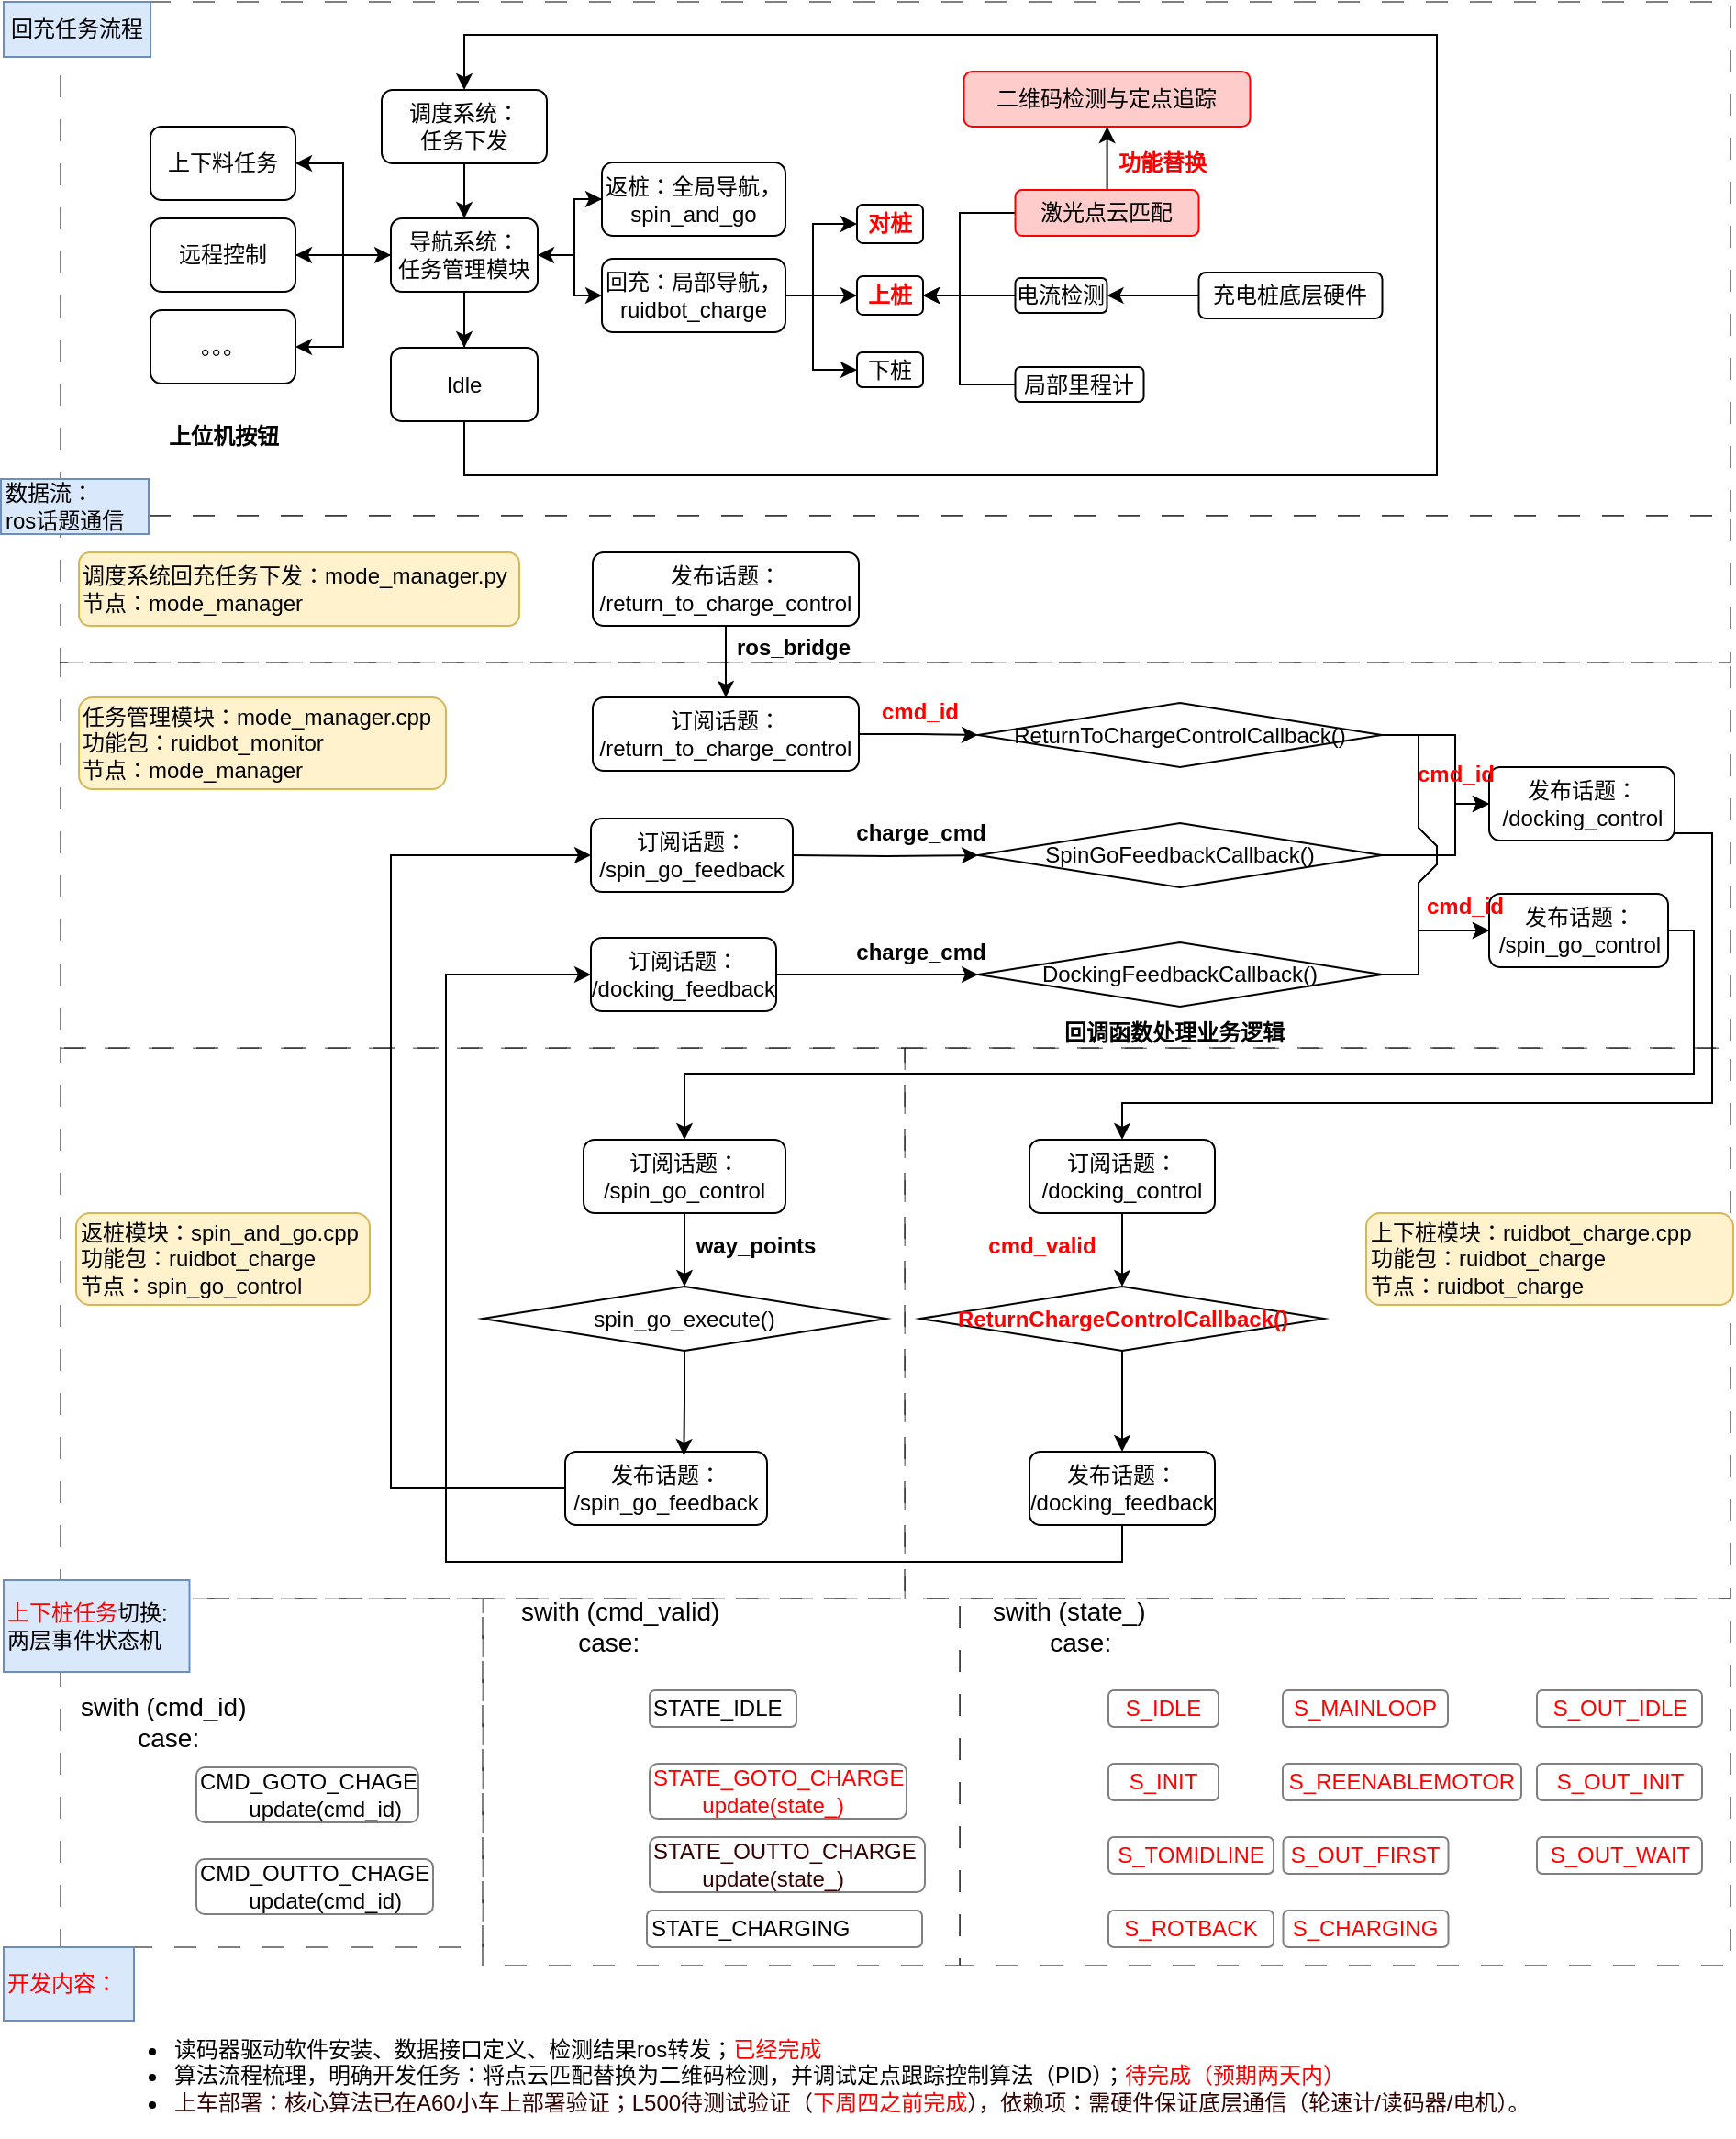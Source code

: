 <mxfile version="24.7.8">
  <diagram id="C5RBs43oDa-KdzZeNtuy" name="Page-1">
    <mxGraphModel dx="1006" dy="464" grid="1" gridSize="10" guides="1" tooltips="1" connect="1" arrows="1" fold="1" page="1" pageScale="1" pageWidth="827" pageHeight="1169" math="0" shadow="0">
      <root>
        <mxCell id="WIyWlLk6GJQsqaUBKTNV-0" />
        <mxCell id="WIyWlLk6GJQsqaUBKTNV-1" parent="WIyWlLk6GJQsqaUBKTNV-0" />
        <mxCell id="zxklBoet0KpgN6FVESHw-163" value="" style="rounded=0;whiteSpace=wrap;html=1;dashed=1;dashPattern=12 12;strokeWidth=1;perimeterSpacing=1;opacity=50;" vertex="1" parent="WIyWlLk6GJQsqaUBKTNV-1">
          <mxGeometry x="560" y="970" width="420" height="200" as="geometry" />
        </mxCell>
        <mxCell id="zxklBoet0KpgN6FVESHw-162" value="" style="rounded=0;whiteSpace=wrap;html=1;dashed=1;dashPattern=12 12;strokeWidth=1;perimeterSpacing=1;opacity=50;" vertex="1" parent="WIyWlLk6GJQsqaUBKTNV-1">
          <mxGeometry x="300" y="970" width="260" height="200" as="geometry" />
        </mxCell>
        <mxCell id="zxklBoet0KpgN6FVESHw-161" value="" style="rounded=0;whiteSpace=wrap;html=1;dashed=1;dashPattern=12 12;strokeWidth=1;perimeterSpacing=1;opacity=50;" vertex="1" parent="WIyWlLk6GJQsqaUBKTNV-1">
          <mxGeometry x="70" y="970" width="230" height="190" as="geometry" />
        </mxCell>
        <mxCell id="zxklBoet0KpgN6FVESHw-128" value="" style="rounded=0;whiteSpace=wrap;html=1;dashed=1;dashPattern=12 12;strokeWidth=1;perimeterSpacing=1;opacity=50;" vertex="1" parent="WIyWlLk6GJQsqaUBKTNV-1">
          <mxGeometry x="70" y="100" width="910" height="280" as="geometry" />
        </mxCell>
        <mxCell id="zxklBoet0KpgN6FVESHw-95" value="" style="rounded=0;whiteSpace=wrap;html=1;dashed=1;dashPattern=12 12;strokeWidth=1;perimeterSpacing=1;opacity=50;" vertex="1" parent="WIyWlLk6GJQsqaUBKTNV-1">
          <mxGeometry x="530" y="670" width="450" height="300" as="geometry" />
        </mxCell>
        <mxCell id="zxklBoet0KpgN6FVESHw-75" value="" style="rounded=0;whiteSpace=wrap;html=1;dashed=1;dashPattern=12 12;strokeWidth=1;perimeterSpacing=1;opacity=50;" vertex="1" parent="WIyWlLk6GJQsqaUBKTNV-1">
          <mxGeometry x="70" y="670" width="460" height="300" as="geometry" />
        </mxCell>
        <mxCell id="zxklBoet0KpgN6FVESHw-70" value="" style="rounded=0;whiteSpace=wrap;html=1;dashed=1;dashPattern=12 12;strokeWidth=1;perimeterSpacing=1;opacity=50;" vertex="1" parent="WIyWlLk6GJQsqaUBKTNV-1">
          <mxGeometry x="70" y="460" width="910" height="210" as="geometry" />
        </mxCell>
        <mxCell id="zxklBoet0KpgN6FVESHw-48" value="" style="rounded=0;whiteSpace=wrap;html=1;dashed=1;dashPattern=12 12;strokeWidth=1;perimeterSpacing=1;opacity=50;" vertex="1" parent="WIyWlLk6GJQsqaUBKTNV-1">
          <mxGeometry x="70" y="380" width="910" height="80" as="geometry" />
        </mxCell>
        <mxCell id="zxklBoet0KpgN6FVESHw-24" style="edgeStyle=orthogonalEdgeStyle;rounded=0;orthogonalLoop=1;jettySize=auto;html=1;entryX=0.5;entryY=0;entryDx=0;entryDy=0;" edge="1" parent="WIyWlLk6GJQsqaUBKTNV-1" source="WIyWlLk6GJQsqaUBKTNV-3">
          <mxGeometry relative="1" as="geometry">
            <mxPoint x="290" y="218" as="targetPoint" />
          </mxGeometry>
        </mxCell>
        <mxCell id="WIyWlLk6GJQsqaUBKTNV-3" value="调度系统：&lt;div&gt;任务下发&lt;/div&gt;" style="rounded=1;whiteSpace=wrap;html=1;fontSize=12;glass=0;strokeWidth=1;shadow=0;" parent="WIyWlLk6GJQsqaUBKTNV-1" vertex="1">
          <mxGeometry x="245" y="148" width="90" height="40" as="geometry" />
        </mxCell>
        <mxCell id="zxklBoet0KpgN6FVESHw-8" style="edgeStyle=orthogonalEdgeStyle;rounded=0;orthogonalLoop=1;jettySize=auto;html=1;entryX=1;entryY=0.5;entryDx=0;entryDy=0;exitX=0;exitY=0.5;exitDx=0;exitDy=0;" edge="1" parent="WIyWlLk6GJQsqaUBKTNV-1" source="zxklBoet0KpgN6FVESHw-27" target="zxklBoet0KpgN6FVESHw-7">
          <mxGeometry relative="1" as="geometry">
            <mxPoint x="220" y="258" as="sourcePoint" />
          </mxGeometry>
        </mxCell>
        <mxCell id="zxklBoet0KpgN6FVESHw-13" style="edgeStyle=orthogonalEdgeStyle;rounded=0;orthogonalLoop=1;jettySize=auto;html=1;entryX=0.5;entryY=0;entryDx=0;entryDy=0;" edge="1" parent="WIyWlLk6GJQsqaUBKTNV-1" target="WIyWlLk6GJQsqaUBKTNV-11">
          <mxGeometry relative="1" as="geometry">
            <mxPoint x="290" y="298" as="sourcePoint" />
            <mxPoint x="290" y="368" as="targetPoint" />
            <Array as="points">
              <mxPoint x="290" y="258" />
              <mxPoint x="290" y="258" />
            </Array>
          </mxGeometry>
        </mxCell>
        <mxCell id="zxklBoet0KpgN6FVESHw-111" style="edgeStyle=orthogonalEdgeStyle;rounded=0;orthogonalLoop=1;jettySize=auto;html=1;entryX=1;entryY=0.5;entryDx=0;entryDy=0;exitX=0;exitY=0.5;exitDx=0;exitDy=0;" edge="1" parent="WIyWlLk6GJQsqaUBKTNV-1" source="WIyWlLk6GJQsqaUBKTNV-7" target="zxklBoet0KpgN6FVESHw-27">
          <mxGeometry relative="1" as="geometry">
            <Array as="points">
              <mxPoint x="350" y="208" />
              <mxPoint x="350" y="238" />
            </Array>
          </mxGeometry>
        </mxCell>
        <mxCell id="WIyWlLk6GJQsqaUBKTNV-7" value="返桩：全局导航，&lt;div&gt;spin_and_go&lt;/div&gt;" style="rounded=1;whiteSpace=wrap;html=1;fontSize=12;glass=0;strokeWidth=1;shadow=0;" parent="WIyWlLk6GJQsqaUBKTNV-1" vertex="1">
          <mxGeometry x="365" y="187.5" width="100" height="40" as="geometry" />
        </mxCell>
        <mxCell id="zxklBoet0KpgN6FVESHw-14" style="edgeStyle=orthogonalEdgeStyle;rounded=0;orthogonalLoop=1;jettySize=auto;html=1;entryX=0.5;entryY=0;entryDx=0;entryDy=0;" edge="1" parent="WIyWlLk6GJQsqaUBKTNV-1" source="WIyWlLk6GJQsqaUBKTNV-11" target="WIyWlLk6GJQsqaUBKTNV-3">
          <mxGeometry relative="1" as="geometry">
            <Array as="points">
              <mxPoint x="290" y="358" />
              <mxPoint x="820" y="358" />
              <mxPoint x="820" y="118" />
              <mxPoint x="290" y="118" />
            </Array>
          </mxGeometry>
        </mxCell>
        <mxCell id="WIyWlLk6GJQsqaUBKTNV-11" value="Idle" style="rounded=1;whiteSpace=wrap;html=1;fontSize=12;glass=0;strokeWidth=1;shadow=0;" parent="WIyWlLk6GJQsqaUBKTNV-1" vertex="1">
          <mxGeometry x="250" y="288.5" width="80" height="40" as="geometry" />
        </mxCell>
        <mxCell id="WIyWlLk6GJQsqaUBKTNV-12" value="下桩" style="rounded=1;whiteSpace=wrap;html=1;fontSize=12;glass=0;strokeWidth=1;shadow=0;" parent="WIyWlLk6GJQsqaUBKTNV-1" vertex="1">
          <mxGeometry x="504" y="291" width="36" height="19" as="geometry" />
        </mxCell>
        <mxCell id="zxklBoet0KpgN6FVESHw-0" value="&lt;b&gt;&lt;font color=&quot;#ff0000&quot;&gt;对桩&lt;/font&gt;&lt;/b&gt;" style="rounded=1;whiteSpace=wrap;html=1;fontSize=12;glass=0;strokeWidth=1;shadow=0;" vertex="1" parent="WIyWlLk6GJQsqaUBKTNV-1">
          <mxGeometry x="504" y="210.5" width="36" height="21" as="geometry" />
        </mxCell>
        <mxCell id="zxklBoet0KpgN6FVESHw-4" value="&lt;font color=&quot;#ff0000&quot;&gt;&lt;b&gt;上桩&lt;/b&gt;&lt;/font&gt;" style="rounded=1;whiteSpace=wrap;html=1;fontSize=12;glass=0;strokeWidth=1;shadow=0;" vertex="1" parent="WIyWlLk6GJQsqaUBKTNV-1">
          <mxGeometry x="504" y="249.5" width="36" height="21" as="geometry" />
        </mxCell>
        <mxCell id="zxklBoet0KpgN6FVESHw-11" style="edgeStyle=orthogonalEdgeStyle;rounded=0;orthogonalLoop=1;jettySize=auto;html=1;entryX=0;entryY=0.5;entryDx=0;entryDy=0;" edge="1" parent="WIyWlLk6GJQsqaUBKTNV-1" source="zxklBoet0KpgN6FVESHw-6" target="zxklBoet0KpgN6FVESHw-27">
          <mxGeometry relative="1" as="geometry">
            <mxPoint x="220" y="258" as="targetPoint" />
          </mxGeometry>
        </mxCell>
        <mxCell id="zxklBoet0KpgN6FVESHw-6" value="远程控制" style="rounded=1;whiteSpace=wrap;html=1;fontSize=12;glass=0;strokeWidth=1;shadow=0;" vertex="1" parent="WIyWlLk6GJQsqaUBKTNV-1">
          <mxGeometry x="119" y="218" width="79" height="40" as="geometry" />
        </mxCell>
        <mxCell id="zxklBoet0KpgN6FVESHw-7" value="上下料任务" style="rounded=1;whiteSpace=wrap;html=1;fontSize=12;glass=0;strokeWidth=1;shadow=0;" vertex="1" parent="WIyWlLk6GJQsqaUBKTNV-1">
          <mxGeometry x="119" y="168" width="79" height="40" as="geometry" />
        </mxCell>
        <mxCell id="zxklBoet0KpgN6FVESHw-16" value="" style="edgeStyle=orthogonalEdgeStyle;rounded=0;orthogonalLoop=1;jettySize=auto;html=1;entryX=0;entryY=0.5;entryDx=0;entryDy=0;exitX=1;exitY=0.5;exitDx=0;exitDy=0;" edge="1" parent="WIyWlLk6GJQsqaUBKTNV-1" source="zxklBoet0KpgN6FVESHw-27" target="zxklBoet0KpgN6FVESHw-15">
          <mxGeometry relative="1" as="geometry">
            <mxPoint x="361" y="258" as="sourcePoint" />
            <mxPoint x="515" y="358" as="targetPoint" />
          </mxGeometry>
        </mxCell>
        <mxCell id="zxklBoet0KpgN6FVESHw-20" style="edgeStyle=orthogonalEdgeStyle;rounded=0;orthogonalLoop=1;jettySize=auto;html=1;entryX=0;entryY=0.5;entryDx=0;entryDy=0;" edge="1" parent="WIyWlLk6GJQsqaUBKTNV-1" source="zxklBoet0KpgN6FVESHw-15" target="zxklBoet0KpgN6FVESHw-4">
          <mxGeometry relative="1" as="geometry" />
        </mxCell>
        <mxCell id="zxklBoet0KpgN6FVESHw-21" style="edgeStyle=orthogonalEdgeStyle;rounded=0;orthogonalLoop=1;jettySize=auto;html=1;entryX=0;entryY=0.5;entryDx=0;entryDy=0;" edge="1" parent="WIyWlLk6GJQsqaUBKTNV-1" source="zxklBoet0KpgN6FVESHw-15" target="zxklBoet0KpgN6FVESHw-0">
          <mxGeometry relative="1" as="geometry">
            <Array as="points">
              <mxPoint x="480" y="260" />
              <mxPoint x="480" y="221" />
            </Array>
          </mxGeometry>
        </mxCell>
        <mxCell id="zxklBoet0KpgN6FVESHw-23" style="edgeStyle=orthogonalEdgeStyle;rounded=0;orthogonalLoop=1;jettySize=auto;html=1;entryX=0;entryY=0.5;entryDx=0;entryDy=0;" edge="1" parent="WIyWlLk6GJQsqaUBKTNV-1" source="zxklBoet0KpgN6FVESHw-15" target="WIyWlLk6GJQsqaUBKTNV-12">
          <mxGeometry relative="1" as="geometry">
            <Array as="points">
              <mxPoint x="480" y="260" />
              <mxPoint x="480" y="300" />
            </Array>
          </mxGeometry>
        </mxCell>
        <mxCell id="zxklBoet0KpgN6FVESHw-15" value="回充：局部导航，&lt;div&gt;ruidbot_charge&lt;/div&gt;" style="rounded=1;whiteSpace=wrap;html=1;fontSize=12;glass=0;strokeWidth=1;shadow=0;" vertex="1" parent="WIyWlLk6GJQsqaUBKTNV-1">
          <mxGeometry x="365" y="240" width="100" height="40" as="geometry" />
        </mxCell>
        <mxCell id="zxklBoet0KpgN6FVESHw-17" value="。。。" style="rounded=1;whiteSpace=wrap;html=1;fontSize=12;glass=0;strokeWidth=1;shadow=0;" vertex="1" parent="WIyWlLk6GJQsqaUBKTNV-1">
          <mxGeometry x="119" y="268" width="79" height="40" as="geometry" />
        </mxCell>
        <mxCell id="zxklBoet0KpgN6FVESHw-25" value="回充任务流程" style="rounded=0;whiteSpace=wrap;html=1;fillColor=#dae8fc;strokeColor=#6c8ebf;" vertex="1" parent="WIyWlLk6GJQsqaUBKTNV-1">
          <mxGeometry x="39" y="100" width="80" height="30" as="geometry" />
        </mxCell>
        <mxCell id="zxklBoet0KpgN6FVESHw-26" value="数据流：&lt;div&gt;ros话题通信&lt;/div&gt;" style="rounded=0;whiteSpace=wrap;html=1;fillColor=#dae8fc;strokeColor=#6c8ebf;align=left;" vertex="1" parent="WIyWlLk6GJQsqaUBKTNV-1">
          <mxGeometry x="37.5" y="360" width="80.5" height="30" as="geometry" />
        </mxCell>
        <mxCell id="zxklBoet0KpgN6FVESHw-28" style="edgeStyle=orthogonalEdgeStyle;rounded=0;orthogonalLoop=1;jettySize=auto;html=1;entryX=0;entryY=0.5;entryDx=0;entryDy=0;" edge="1" parent="WIyWlLk6GJQsqaUBKTNV-1" source="zxklBoet0KpgN6FVESHw-27" target="WIyWlLk6GJQsqaUBKTNV-7">
          <mxGeometry relative="1" as="geometry">
            <Array as="points">
              <mxPoint x="350" y="238" />
              <mxPoint x="350" y="208" />
            </Array>
          </mxGeometry>
        </mxCell>
        <mxCell id="zxklBoet0KpgN6FVESHw-29" style="edgeStyle=orthogonalEdgeStyle;rounded=0;orthogonalLoop=1;jettySize=auto;html=1;entryX=1;entryY=0.5;entryDx=0;entryDy=0;" edge="1" parent="WIyWlLk6GJQsqaUBKTNV-1" source="zxklBoet0KpgN6FVESHw-27" target="zxklBoet0KpgN6FVESHw-6">
          <mxGeometry relative="1" as="geometry">
            <mxPoint x="200" y="238" as="targetPoint" />
          </mxGeometry>
        </mxCell>
        <mxCell id="zxklBoet0KpgN6FVESHw-30" style="edgeStyle=orthogonalEdgeStyle;rounded=0;orthogonalLoop=1;jettySize=auto;html=1;entryX=1;entryY=0.5;entryDx=0;entryDy=0;" edge="1" parent="WIyWlLk6GJQsqaUBKTNV-1" source="zxklBoet0KpgN6FVESHw-27" target="zxklBoet0KpgN6FVESHw-17">
          <mxGeometry relative="1" as="geometry" />
        </mxCell>
        <mxCell id="zxklBoet0KpgN6FVESHw-27" value="导航系统：&lt;div&gt;任务管理模块&lt;/div&gt;" style="rounded=1;whiteSpace=wrap;html=1;fontSize=12;glass=0;strokeWidth=1;shadow=0;" vertex="1" parent="WIyWlLk6GJQsqaUBKTNV-1">
          <mxGeometry x="250" y="218" width="80" height="40" as="geometry" />
        </mxCell>
        <mxCell id="zxklBoet0KpgN6FVESHw-53" style="edgeStyle=orthogonalEdgeStyle;rounded=0;orthogonalLoop=1;jettySize=auto;html=1;entryX=0;entryY=0.5;entryDx=0;entryDy=0;" edge="1" parent="WIyWlLk6GJQsqaUBKTNV-1" source="zxklBoet0KpgN6FVESHw-31" target="zxklBoet0KpgN6FVESHw-60">
          <mxGeometry relative="1" as="geometry">
            <mxPoint x="640" y="565" as="targetPoint" />
            <Array as="points" />
          </mxGeometry>
        </mxCell>
        <mxCell id="zxklBoet0KpgN6FVESHw-31" value="订阅话题：&lt;div&gt;/return_to_charge_control&lt;/div&gt;" style="rounded=1;whiteSpace=wrap;html=1;fontSize=12;glass=0;strokeWidth=1;shadow=0;" vertex="1" parent="WIyWlLk6GJQsqaUBKTNV-1">
          <mxGeometry x="360" y="479" width="145" height="40" as="geometry" />
        </mxCell>
        <mxCell id="zxklBoet0KpgN6FVESHw-81" style="edgeStyle=orthogonalEdgeStyle;rounded=0;orthogonalLoop=1;jettySize=auto;html=1;entryX=0.5;entryY=0;entryDx=0;entryDy=0;exitX=1;exitY=0.5;exitDx=0;exitDy=0;" edge="1" parent="WIyWlLk6GJQsqaUBKTNV-1" source="zxklBoet0KpgN6FVESHw-32" target="zxklBoet0KpgN6FVESHw-36">
          <mxGeometry relative="1" as="geometry">
            <mxPoint x="928.5" y="521.5" as="sourcePoint" />
            <mxPoint x="370" y="724" as="targetPoint" />
            <Array as="points">
              <mxPoint x="960" y="606" />
              <mxPoint x="960" y="684" />
              <mxPoint x="410" y="684" />
            </Array>
          </mxGeometry>
        </mxCell>
        <mxCell id="zxklBoet0KpgN6FVESHw-32" value="发布话题：&lt;div&gt;/spin_go_control&lt;/div&gt;" style="rounded=1;whiteSpace=wrap;html=1;fontSize=12;glass=0;strokeWidth=1;shadow=0;" vertex="1" parent="WIyWlLk6GJQsqaUBKTNV-1">
          <mxGeometry x="848.5" y="586" width="97.5" height="40" as="geometry" />
        </mxCell>
        <mxCell id="zxklBoet0KpgN6FVESHw-33" value="&lt;div&gt;任务管理模块：mode_manager.cpp&lt;/div&gt;&lt;div&gt;功能包：ruidbot_monitor&lt;/div&gt;节点：mode_manager" style="rounded=1;whiteSpace=wrap;html=1;fontSize=12;glass=0;strokeWidth=1;shadow=0;align=left;fillColor=#fff2cc;strokeColor=#d6b656;" vertex="1" parent="WIyWlLk6GJQsqaUBKTNV-1">
          <mxGeometry x="80" y="479" width="200" height="50" as="geometry" />
        </mxCell>
        <mxCell id="zxklBoet0KpgN6FVESHw-98" style="edgeStyle=orthogonalEdgeStyle;rounded=0;orthogonalLoop=1;jettySize=auto;html=1;entryX=0.5;entryY=0;entryDx=0;entryDy=0;exitX=1;exitY=0.5;exitDx=0;exitDy=0;" edge="1" parent="WIyWlLk6GJQsqaUBKTNV-1" source="zxklBoet0KpgN6FVESHw-34" target="zxklBoet0KpgN6FVESHw-37">
          <mxGeometry relative="1" as="geometry">
            <Array as="points">
              <mxPoint x="970" y="553" />
              <mxPoint x="970" y="700" />
              <mxPoint x="649" y="700" />
            </Array>
          </mxGeometry>
        </mxCell>
        <mxCell id="zxklBoet0KpgN6FVESHw-34" value="发布话题：&lt;div&gt;/docking_control&lt;/div&gt;" style="rounded=1;whiteSpace=wrap;html=1;fontSize=12;glass=0;strokeWidth=1;shadow=0;" vertex="1" parent="WIyWlLk6GJQsqaUBKTNV-1">
          <mxGeometry x="848.5" y="517" width="101" height="40" as="geometry" />
        </mxCell>
        <mxCell id="zxklBoet0KpgN6FVESHw-35" value="&lt;div&gt;返桩模块：spin_and_go.cpp&lt;/div&gt;&lt;div&gt;功能包：ruidbot_charge&lt;/div&gt;节点：spin_go_control" style="rounded=1;whiteSpace=wrap;html=1;fontSize=12;glass=0;strokeWidth=1;shadow=0;align=left;fillColor=#fff2cc;strokeColor=#d6b656;" vertex="1" parent="WIyWlLk6GJQsqaUBKTNV-1">
          <mxGeometry x="78.5" y="760" width="160" height="50" as="geometry" />
        </mxCell>
        <mxCell id="zxklBoet0KpgN6FVESHw-84" style="edgeStyle=orthogonalEdgeStyle;rounded=0;orthogonalLoop=1;jettySize=auto;html=1;entryX=0.5;entryY=0;entryDx=0;entryDy=0;" edge="1" parent="WIyWlLk6GJQsqaUBKTNV-1" source="zxklBoet0KpgN6FVESHw-36">
          <mxGeometry relative="1" as="geometry">
            <mxPoint x="410" y="800" as="targetPoint" />
          </mxGeometry>
        </mxCell>
        <mxCell id="zxklBoet0KpgN6FVESHw-36" value="订阅话题：&lt;div&gt;/spin_go_control&lt;/div&gt;" style="rounded=1;whiteSpace=wrap;html=1;fontSize=12;glass=0;strokeWidth=1;shadow=0;" vertex="1" parent="WIyWlLk6GJQsqaUBKTNV-1">
          <mxGeometry x="355" y="720" width="110" height="40" as="geometry" />
        </mxCell>
        <mxCell id="zxklBoet0KpgN6FVESHw-88" style="edgeStyle=orthogonalEdgeStyle;rounded=0;orthogonalLoop=1;jettySize=auto;html=1;entryX=0.5;entryY=0;entryDx=0;entryDy=0;" edge="1" parent="WIyWlLk6GJQsqaUBKTNV-1" source="zxklBoet0KpgN6FVESHw-37" target="zxklBoet0KpgN6FVESHw-93">
          <mxGeometry relative="1" as="geometry">
            <mxPoint x="648.5" y="800" as="targetPoint" />
          </mxGeometry>
        </mxCell>
        <mxCell id="zxklBoet0KpgN6FVESHw-37" value="订阅话题：&lt;div&gt;/docking_control&lt;/div&gt;" style="rounded=1;whiteSpace=wrap;html=1;fontSize=12;glass=0;strokeWidth=1;shadow=0;" vertex="1" parent="WIyWlLk6GJQsqaUBKTNV-1">
          <mxGeometry x="598" y="720" width="101" height="40" as="geometry" />
        </mxCell>
        <mxCell id="zxklBoet0KpgN6FVESHw-96" style="edgeStyle=orthogonalEdgeStyle;rounded=0;orthogonalLoop=1;jettySize=auto;html=1;entryX=0;entryY=0.5;entryDx=0;entryDy=0;" edge="1" parent="WIyWlLk6GJQsqaUBKTNV-1" source="zxklBoet0KpgN6FVESHw-38" target="zxklBoet0KpgN6FVESHw-42">
          <mxGeometry relative="1" as="geometry">
            <Array as="points">
              <mxPoint x="250" y="910" />
              <mxPoint x="250" y="565" />
            </Array>
          </mxGeometry>
        </mxCell>
        <mxCell id="zxklBoet0KpgN6FVESHw-38" value="发布话题：&lt;div&gt;/spin_go_feedback&lt;/div&gt;" style="rounded=1;whiteSpace=wrap;html=1;fontSize=12;glass=0;strokeWidth=1;shadow=0;" vertex="1" parent="WIyWlLk6GJQsqaUBKTNV-1">
          <mxGeometry x="345" y="890" width="110" height="40" as="geometry" />
        </mxCell>
        <mxCell id="zxklBoet0KpgN6FVESHw-39" value="&lt;div&gt;上下桩模块：ruidbot_charge.cpp&lt;/div&gt;&lt;div&gt;功能包：ruidbot_charge&lt;/div&gt;节点：ruidbot_charge" style="rounded=1;whiteSpace=wrap;html=1;fontSize=12;glass=0;strokeWidth=1;shadow=0;align=left;fillColor=#fff2cc;strokeColor=#d6b656;" vertex="1" parent="WIyWlLk6GJQsqaUBKTNV-1">
          <mxGeometry x="781.5" y="760" width="200" height="50" as="geometry" />
        </mxCell>
        <mxCell id="zxklBoet0KpgN6FVESHw-97" style="edgeStyle=orthogonalEdgeStyle;rounded=0;orthogonalLoop=1;jettySize=auto;html=1;entryX=0;entryY=0.5;entryDx=0;entryDy=0;exitX=0.5;exitY=1;exitDx=0;exitDy=0;" edge="1" parent="WIyWlLk6GJQsqaUBKTNV-1" source="zxklBoet0KpgN6FVESHw-40" target="zxklBoet0KpgN6FVESHw-41">
          <mxGeometry relative="1" as="geometry">
            <Array as="points">
              <mxPoint x="649" y="950" />
              <mxPoint x="280" y="950" />
              <mxPoint x="280" y="630" />
            </Array>
          </mxGeometry>
        </mxCell>
        <mxCell id="zxklBoet0KpgN6FVESHw-40" value="发布话题：&lt;div&gt;/docking_feedback&lt;/div&gt;" style="rounded=1;whiteSpace=wrap;html=1;fontSize=12;glass=0;strokeWidth=1;shadow=0;" vertex="1" parent="WIyWlLk6GJQsqaUBKTNV-1">
          <mxGeometry x="598" y="890" width="101" height="40" as="geometry" />
        </mxCell>
        <mxCell id="zxklBoet0KpgN6FVESHw-55" style="edgeStyle=orthogonalEdgeStyle;rounded=0;orthogonalLoop=1;jettySize=auto;html=1;entryX=0;entryY=0.5;entryDx=0;entryDy=0;" edge="1" parent="WIyWlLk6GJQsqaUBKTNV-1" source="zxklBoet0KpgN6FVESHw-41" target="zxklBoet0KpgN6FVESHw-92">
          <mxGeometry relative="1" as="geometry">
            <mxPoint x="640" y="565" as="targetPoint" />
            <Array as="points" />
          </mxGeometry>
        </mxCell>
        <mxCell id="zxklBoet0KpgN6FVESHw-41" value="订阅话题：&lt;div&gt;/docking_feedback&lt;/div&gt;" style="rounded=1;whiteSpace=wrap;html=1;fontSize=12;glass=0;strokeWidth=1;shadow=0;" vertex="1" parent="WIyWlLk6GJQsqaUBKTNV-1">
          <mxGeometry x="359" y="610" width="101" height="40" as="geometry" />
        </mxCell>
        <mxCell id="zxklBoet0KpgN6FVESHw-54" style="edgeStyle=orthogonalEdgeStyle;rounded=0;orthogonalLoop=1;jettySize=auto;html=1;entryX=0;entryY=0.5;entryDx=0;entryDy=0;" edge="1" parent="WIyWlLk6GJQsqaUBKTNV-1" target="zxklBoet0KpgN6FVESHw-91">
          <mxGeometry relative="1" as="geometry">
            <mxPoint x="587" y="565" as="targetPoint" />
            <mxPoint x="469" y="565" as="sourcePoint" />
          </mxGeometry>
        </mxCell>
        <mxCell id="zxklBoet0KpgN6FVESHw-42" value="订阅话题：&lt;div&gt;/spin_go_feedback&lt;/div&gt;" style="rounded=1;whiteSpace=wrap;html=1;fontSize=12;glass=0;strokeWidth=1;shadow=0;" vertex="1" parent="WIyWlLk6GJQsqaUBKTNV-1">
          <mxGeometry x="359" y="545" width="110" height="40" as="geometry" />
        </mxCell>
        <mxCell id="zxklBoet0KpgN6FVESHw-43" value="&lt;div&gt;调度系统回充任务下发：mode_manager.py&lt;/div&gt;节点：mode_manager" style="rounded=1;whiteSpace=wrap;html=1;fontSize=12;glass=0;strokeWidth=1;shadow=0;align=left;fillColor=#fff2cc;strokeColor=#d6b656;" vertex="1" parent="WIyWlLk6GJQsqaUBKTNV-1">
          <mxGeometry x="80" y="400" width="240" height="40" as="geometry" />
        </mxCell>
        <mxCell id="zxklBoet0KpgN6FVESHw-45" style="edgeStyle=orthogonalEdgeStyle;rounded=0;orthogonalLoop=1;jettySize=auto;html=1;entryX=0.5;entryY=0;entryDx=0;entryDy=0;" edge="1" parent="WIyWlLk6GJQsqaUBKTNV-1" source="zxklBoet0KpgN6FVESHw-44" target="zxklBoet0KpgN6FVESHw-31">
          <mxGeometry relative="1" as="geometry" />
        </mxCell>
        <mxCell id="zxklBoet0KpgN6FVESHw-44" value="发布话题：&lt;div&gt;/return_to_charge_control&lt;/div&gt;" style="rounded=1;whiteSpace=wrap;html=1;fontSize=12;glass=0;strokeWidth=1;shadow=0;" vertex="1" parent="WIyWlLk6GJQsqaUBKTNV-1">
          <mxGeometry x="360" y="400" width="145" height="40" as="geometry" />
        </mxCell>
        <mxCell id="zxklBoet0KpgN6FVESHw-46" value="&lt;b&gt;ros_bridge&lt;/b&gt;" style="text;strokeColor=none;align=center;fillColor=none;html=1;verticalAlign=middle;whiteSpace=wrap;rounded=0;" vertex="1" parent="WIyWlLk6GJQsqaUBKTNV-1">
          <mxGeometry x="439" y="444" width="61" height="16" as="geometry" />
        </mxCell>
        <mxCell id="zxklBoet0KpgN6FVESHw-57" value="&lt;b&gt;&lt;font color=&quot;#ff0000&quot;&gt;cmd_id&lt;/font&gt;&lt;/b&gt;" style="text;strokeColor=none;align=center;fillColor=none;html=1;verticalAlign=middle;whiteSpace=wrap;rounded=0;" vertex="1" parent="WIyWlLk6GJQsqaUBKTNV-1">
          <mxGeometry x="508" y="479" width="61" height="16" as="geometry" />
        </mxCell>
        <mxCell id="zxklBoet0KpgN6FVESHw-58" value="&lt;b&gt;charge_cmd&lt;/b&gt;" style="text;strokeColor=none;align=center;fillColor=none;html=1;verticalAlign=middle;whiteSpace=wrap;rounded=0;" vertex="1" parent="WIyWlLk6GJQsqaUBKTNV-1">
          <mxGeometry x="498.5" y="545" width="80" height="16" as="geometry" />
        </mxCell>
        <mxCell id="zxklBoet0KpgN6FVESHw-59" value="&lt;b&gt;charge_cmd&lt;/b&gt;" style="text;strokeColor=none;align=center;fillColor=none;html=1;verticalAlign=middle;whiteSpace=wrap;rounded=0;" vertex="1" parent="WIyWlLk6GJQsqaUBKTNV-1">
          <mxGeometry x="498.5" y="610" width="80" height="16" as="geometry" />
        </mxCell>
        <mxCell id="zxklBoet0KpgN6FVESHw-108" style="edgeStyle=orthogonalEdgeStyle;rounded=0;orthogonalLoop=1;jettySize=auto;html=1;entryX=0;entryY=0.5;entryDx=0;entryDy=0;" edge="1" parent="WIyWlLk6GJQsqaUBKTNV-1" source="zxklBoet0KpgN6FVESHw-60" target="zxklBoet0KpgN6FVESHw-34">
          <mxGeometry relative="1" as="geometry">
            <Array as="points">
              <mxPoint x="830" y="500" />
              <mxPoint x="830" y="537" />
            </Array>
          </mxGeometry>
        </mxCell>
        <mxCell id="zxklBoet0KpgN6FVESHw-60" value="&lt;div&gt;&lt;span style=&quot;text-align: left;&quot;&gt;ReturnToChargeControlCallback()&lt;/span&gt;&lt;/div&gt;" style="rhombus;whiteSpace=wrap;html=1;" vertex="1" parent="WIyWlLk6GJQsqaUBKTNV-1">
          <mxGeometry x="570" y="482" width="220" height="35" as="geometry" />
        </mxCell>
        <mxCell id="zxklBoet0KpgN6FVESHw-69" value="&lt;b&gt;回调函数处理业务逻辑&lt;/b&gt;" style="text;strokeColor=none;align=center;fillColor=none;html=1;verticalAlign=middle;whiteSpace=wrap;rounded=0;" vertex="1" parent="WIyWlLk6GJQsqaUBKTNV-1">
          <mxGeometry x="615.25" y="654" width="123.5" height="16" as="geometry" />
        </mxCell>
        <mxCell id="zxklBoet0KpgN6FVESHw-126" style="edgeStyle=orthogonalEdgeStyle;rounded=0;orthogonalLoop=1;jettySize=auto;html=1;entryX=1;entryY=0.5;entryDx=0;entryDy=0;" edge="1" parent="WIyWlLk6GJQsqaUBKTNV-1" source="zxklBoet0KpgN6FVESHw-71" target="zxklBoet0KpgN6FVESHw-4">
          <mxGeometry relative="1" as="geometry" />
        </mxCell>
        <mxCell id="zxklBoet0KpgN6FVESHw-71" value="电流检测" style="rounded=1;whiteSpace=wrap;html=1;fontSize=12;glass=0;strokeWidth=1;shadow=0;" vertex="1" parent="WIyWlLk6GJQsqaUBKTNV-1">
          <mxGeometry x="590.25" y="250.5" width="50" height="19" as="geometry" />
        </mxCell>
        <mxCell id="zxklBoet0KpgN6FVESHw-127" style="edgeStyle=orthogonalEdgeStyle;rounded=0;orthogonalLoop=1;jettySize=auto;html=1;entryX=1;entryY=0.5;entryDx=0;entryDy=0;" edge="1" parent="WIyWlLk6GJQsqaUBKTNV-1" source="zxklBoet0KpgN6FVESHw-72" target="zxklBoet0KpgN6FVESHw-71">
          <mxGeometry relative="1" as="geometry" />
        </mxCell>
        <mxCell id="zxklBoet0KpgN6FVESHw-72" value="充电桩底层硬件" style="rounded=1;whiteSpace=wrap;html=1;fontSize=12;glass=0;strokeWidth=1;shadow=0;" vertex="1" parent="WIyWlLk6GJQsqaUBKTNV-1">
          <mxGeometry x="690.25" y="247.5" width="100" height="25" as="geometry" />
        </mxCell>
        <mxCell id="zxklBoet0KpgN6FVESHw-86" style="edgeStyle=orthogonalEdgeStyle;rounded=0;orthogonalLoop=1;jettySize=auto;html=1;entryX=0.588;entryY=0.05;entryDx=0;entryDy=0;entryPerimeter=0;exitX=0.5;exitY=1;exitDx=0;exitDy=0;" edge="1" parent="WIyWlLk6GJQsqaUBKTNV-1" source="zxklBoet0KpgN6FVESHw-94" target="zxklBoet0KpgN6FVESHw-38">
          <mxGeometry relative="1" as="geometry">
            <mxPoint x="410" y="830" as="sourcePoint" />
          </mxGeometry>
        </mxCell>
        <mxCell id="zxklBoet0KpgN6FVESHw-89" style="edgeStyle=orthogonalEdgeStyle;rounded=0;orthogonalLoop=1;jettySize=auto;html=1;entryX=0.5;entryY=0;entryDx=0;entryDy=0;exitX=0.5;exitY=1;exitDx=0;exitDy=0;" edge="1" parent="WIyWlLk6GJQsqaUBKTNV-1" source="zxklBoet0KpgN6FVESHw-93" target="zxklBoet0KpgN6FVESHw-40">
          <mxGeometry relative="1" as="geometry">
            <mxPoint x="648.5" y="830" as="sourcePoint" />
          </mxGeometry>
        </mxCell>
        <mxCell id="zxklBoet0KpgN6FVESHw-107" style="edgeStyle=orthogonalEdgeStyle;rounded=0;orthogonalLoop=1;jettySize=auto;html=1;entryX=0;entryY=0.5;entryDx=0;entryDy=0;" edge="1" parent="WIyWlLk6GJQsqaUBKTNV-1" source="zxklBoet0KpgN6FVESHw-91" target="zxklBoet0KpgN6FVESHw-34">
          <mxGeometry relative="1" as="geometry">
            <Array as="points">
              <mxPoint x="830" y="565" />
              <mxPoint x="830" y="537" />
            </Array>
          </mxGeometry>
        </mxCell>
        <mxCell id="zxklBoet0KpgN6FVESHw-91" value="&lt;span style=&quot;text-align: left;&quot;&gt;SpinGoFeedbackCallback()&lt;/span&gt;" style="rhombus;whiteSpace=wrap;html=1;" vertex="1" parent="WIyWlLk6GJQsqaUBKTNV-1">
          <mxGeometry x="570" y="547.5" width="220" height="35" as="geometry" />
        </mxCell>
        <mxCell id="zxklBoet0KpgN6FVESHw-106" style="edgeStyle=orthogonalEdgeStyle;rounded=0;orthogonalLoop=1;jettySize=auto;html=1;entryX=0;entryY=0.5;entryDx=0;entryDy=0;" edge="1" parent="WIyWlLk6GJQsqaUBKTNV-1" source="zxklBoet0KpgN6FVESHw-92" target="zxklBoet0KpgN6FVESHw-32">
          <mxGeometry relative="1" as="geometry">
            <Array as="points">
              <mxPoint x="810" y="630" />
              <mxPoint x="810" y="606" />
            </Array>
          </mxGeometry>
        </mxCell>
        <mxCell id="zxklBoet0KpgN6FVESHw-92" value="&lt;span style=&quot;text-align: left;&quot;&gt;DockingFeedbackCallback()&lt;/span&gt;" style="rhombus;whiteSpace=wrap;html=1;" vertex="1" parent="WIyWlLk6GJQsqaUBKTNV-1">
          <mxGeometry x="570" y="612.5" width="220" height="35" as="geometry" />
        </mxCell>
        <mxCell id="zxklBoet0KpgN6FVESHw-93" value="&lt;span style=&quot;text-align: left;&quot;&gt;&lt;b&gt;&lt;font color=&quot;#ff0000&quot;&gt;ReturnChargeControlCallback()&lt;/font&gt;&lt;/b&gt;&lt;/span&gt;" style="rhombus;whiteSpace=wrap;html=1;" vertex="1" parent="WIyWlLk6GJQsqaUBKTNV-1">
          <mxGeometry x="538.5" y="800" width="220" height="35" as="geometry" />
        </mxCell>
        <mxCell id="zxklBoet0KpgN6FVESHw-94" value="&lt;span style=&quot;text-align: left;&quot;&gt;spin_go_execute()&lt;/span&gt;" style="rhombus;whiteSpace=wrap;html=1;" vertex="1" parent="WIyWlLk6GJQsqaUBKTNV-1">
          <mxGeometry x="300" y="800" width="220" height="35" as="geometry" />
        </mxCell>
        <mxCell id="zxklBoet0KpgN6FVESHw-110" value="" style="endArrow=classic;html=1;rounded=0;entryX=0;entryY=0.5;entryDx=0;entryDy=0;" edge="1" parent="WIyWlLk6GJQsqaUBKTNV-1" target="zxklBoet0KpgN6FVESHw-32">
          <mxGeometry width="50" height="50" relative="1" as="geometry">
            <mxPoint x="810" y="500" as="sourcePoint" />
            <mxPoint x="690" y="560" as="targetPoint" />
            <Array as="points">
              <mxPoint x="810" y="550" />
              <mxPoint x="820" y="560" />
              <mxPoint x="820" y="570" />
              <mxPoint x="810" y="580" />
              <mxPoint x="810" y="606" />
            </Array>
          </mxGeometry>
        </mxCell>
        <mxCell id="zxklBoet0KpgN6FVESHw-118" style="edgeStyle=orthogonalEdgeStyle;rounded=0;orthogonalLoop=1;jettySize=auto;html=1;entryX=1;entryY=0.5;entryDx=0;entryDy=0;" edge="1" parent="WIyWlLk6GJQsqaUBKTNV-1" source="zxklBoet0KpgN6FVESHw-113" target="zxklBoet0KpgN6FVESHw-4">
          <mxGeometry relative="1" as="geometry">
            <Array as="points">
              <mxPoint x="560" y="215" />
              <mxPoint x="560" y="260" />
            </Array>
          </mxGeometry>
        </mxCell>
        <mxCell id="zxklBoet0KpgN6FVESHw-166" value="" style="edgeStyle=orthogonalEdgeStyle;rounded=0;orthogonalLoop=1;jettySize=auto;html=1;" edge="1" parent="WIyWlLk6GJQsqaUBKTNV-1" source="zxklBoet0KpgN6FVESHw-113" target="zxklBoet0KpgN6FVESHw-165">
          <mxGeometry relative="1" as="geometry" />
        </mxCell>
        <mxCell id="zxklBoet0KpgN6FVESHw-113" value="激光点云匹配" style="rounded=1;whiteSpace=wrap;html=1;fontSize=12;glass=0;strokeWidth=1;shadow=0;strokeColor=#FF0000;fillColor=#FFCCCC;" vertex="1" parent="WIyWlLk6GJQsqaUBKTNV-1">
          <mxGeometry x="590.25" y="202.5" width="100" height="25" as="geometry" />
        </mxCell>
        <mxCell id="zxklBoet0KpgN6FVESHw-125" style="edgeStyle=orthogonalEdgeStyle;rounded=0;orthogonalLoop=1;jettySize=auto;html=1;entryX=1;entryY=0.5;entryDx=0;entryDy=0;" edge="1" parent="WIyWlLk6GJQsqaUBKTNV-1" source="zxklBoet0KpgN6FVESHw-73" target="zxklBoet0KpgN6FVESHw-4">
          <mxGeometry relative="1" as="geometry">
            <Array as="points">
              <mxPoint x="560" y="309" />
              <mxPoint x="560" y="260" />
            </Array>
          </mxGeometry>
        </mxCell>
        <mxCell id="zxklBoet0KpgN6FVESHw-73" value="局部里程计" style="rounded=1;whiteSpace=wrap;html=1;fontSize=12;glass=0;strokeWidth=1;shadow=0;" vertex="1" parent="WIyWlLk6GJQsqaUBKTNV-1">
          <mxGeometry x="590.25" y="299" width="70" height="19" as="geometry" />
        </mxCell>
        <mxCell id="zxklBoet0KpgN6FVESHw-130" value="&lt;b&gt;上位机按钮&lt;/b&gt;" style="text;strokeColor=none;align=center;fillColor=none;html=1;verticalAlign=middle;whiteSpace=wrap;rounded=0;" vertex="1" parent="WIyWlLk6GJQsqaUBKTNV-1">
          <mxGeometry x="123.5" y="328.5" width="70" height="16" as="geometry" />
        </mxCell>
        <mxCell id="zxklBoet0KpgN6FVESHw-131" value="&lt;div&gt;&lt;font color=&quot;#ff0000&quot;&gt;上下桩任务&lt;/font&gt;切换:&lt;span style=&quot;background-color: initial;&quot;&gt;&lt;br&gt;&lt;/span&gt;&lt;/div&gt;&lt;div&gt;&lt;span style=&quot;background-color: initial;&quot;&gt;两层事件状态机&lt;/span&gt;&lt;/div&gt;" style="rounded=0;whiteSpace=wrap;html=1;fillColor=#dae8fc;strokeColor=#6c8ebf;align=left;" vertex="1" parent="WIyWlLk6GJQsqaUBKTNV-1">
          <mxGeometry x="39" y="960" width="101.25" height="50" as="geometry" />
        </mxCell>
        <mxCell id="zxklBoet0KpgN6FVESHw-132" value="STATE_IDLE" style="rounded=1;whiteSpace=wrap;html=1;fontSize=12;glass=0;strokeWidth=1;shadow=0;opacity=50;align=left;" vertex="1" parent="WIyWlLk6GJQsqaUBKTNV-1">
          <mxGeometry x="391" y="1020" width="80" height="20" as="geometry" />
        </mxCell>
        <mxCell id="zxklBoet0KpgN6FVESHw-133" value="&lt;font color=&quot;#ff0000&quot;&gt;STATE_GOTO_CHARGE&lt;/font&gt;&lt;div&gt;&lt;font color=&quot;#ff0000&quot;&gt;&lt;span style=&quot;white-space: pre;&quot;&gt;&#x9;&lt;/span&gt;&lt;/font&gt;&lt;span style=&quot;background-color: initial;&quot;&gt;&lt;font color=&quot;#ff0000&quot;&gt;update(state_)&lt;/font&gt;&lt;/span&gt;&lt;/div&gt;" style="rounded=1;whiteSpace=wrap;html=1;fontSize=12;glass=0;strokeWidth=1;shadow=0;opacity=50;align=left;" vertex="1" parent="WIyWlLk6GJQsqaUBKTNV-1">
          <mxGeometry x="391" y="1060" width="140" height="30" as="geometry" />
        </mxCell>
        <mxCell id="zxklBoet0KpgN6FVESHw-134" value="&lt;font color=&quot;#330000&quot;&gt;STATE_OUTTO_CHARGE&lt;/font&gt;&lt;div&gt;&lt;span style=&quot;background-color: initial;&quot;&gt;&lt;font color=&quot;#330000&quot;&gt;&lt;span style=&quot;white-space: pre;&quot;&gt;&#x9;&lt;/span&gt;update(state_)&lt;/font&gt;&lt;/span&gt;&lt;/div&gt;" style="rounded=1;whiteSpace=wrap;html=1;fontSize=12;glass=0;strokeWidth=1;shadow=0;opacity=50;align=left;" vertex="1" parent="WIyWlLk6GJQsqaUBKTNV-1">
          <mxGeometry x="391" y="1100" width="150" height="30" as="geometry" />
        </mxCell>
        <mxCell id="zxklBoet0KpgN6FVESHw-135" value="STATE_CHARGING" style="rounded=1;whiteSpace=wrap;html=1;fontSize=12;glass=0;strokeWidth=1;shadow=0;align=left;opacity=50;" vertex="1" parent="WIyWlLk6GJQsqaUBKTNV-1">
          <mxGeometry x="389.5" y="1140" width="150" height="20" as="geometry" />
        </mxCell>
        <mxCell id="zxklBoet0KpgN6FVESHw-136" value="&lt;b&gt;way_points&lt;/b&gt;" style="text;strokeColor=none;align=center;fillColor=none;html=1;verticalAlign=middle;whiteSpace=wrap;rounded=0;" vertex="1" parent="WIyWlLk6GJQsqaUBKTNV-1">
          <mxGeometry x="414" y="770" width="70" height="16" as="geometry" />
        </mxCell>
        <mxCell id="zxklBoet0KpgN6FVESHw-137" value="&lt;b&gt;&lt;font color=&quot;#ff0000&quot;&gt;cmd_valid&lt;/font&gt;&lt;/b&gt;" style="text;strokeColor=none;align=center;fillColor=none;html=1;verticalAlign=middle;whiteSpace=wrap;rounded=0;" vertex="1" parent="WIyWlLk6GJQsqaUBKTNV-1">
          <mxGeometry x="570" y="770" width="70" height="16" as="geometry" />
        </mxCell>
        <mxCell id="zxklBoet0KpgN6FVESHw-139" value="&lt;font style=&quot;font-size: 14px;&quot;&gt;swith (cmd_valid)&lt;/font&gt;&lt;div&gt;&lt;span style=&quot;font-size: 14px; background-color: initial;&quot;&gt;&lt;span style=&quot;white-space: pre;&quot;&gt;&#x9;&lt;/span&gt;case:&lt;/span&gt;&lt;/div&gt;" style="rounded=1;whiteSpace=wrap;html=1;fontSize=12;glass=0;strokeWidth=1;shadow=0;opacity=0;align=left;" vertex="1" parent="WIyWlLk6GJQsqaUBKTNV-1">
          <mxGeometry x="319" y="970" width="128" height="30" as="geometry" />
        </mxCell>
        <mxCell id="zxklBoet0KpgN6FVESHw-141" value="&lt;font color=&quot;#ff0000&quot;&gt;S_IDLE&lt;/font&gt;" style="rounded=1;whiteSpace=wrap;html=1;fontSize=12;glass=0;strokeWidth=1;shadow=0;opacity=50;" vertex="1" parent="WIyWlLk6GJQsqaUBKTNV-1">
          <mxGeometry x="641" y="1020" width="60" height="20" as="geometry" />
        </mxCell>
        <mxCell id="zxklBoet0KpgN6FVESHw-142" value="&lt;font color=&quot;#ff0000&quot;&gt;S_INIT&lt;/font&gt;" style="rounded=1;whiteSpace=wrap;html=1;fontSize=12;glass=0;strokeWidth=1;shadow=0;opacity=50;" vertex="1" parent="WIyWlLk6GJQsqaUBKTNV-1">
          <mxGeometry x="641" y="1060" width="60" height="20" as="geometry" />
        </mxCell>
        <mxCell id="zxklBoet0KpgN6FVESHw-143" value="&lt;font color=&quot;#ff0000&quot;&gt;S_TOMIDLINE&lt;/font&gt;" style="rounded=1;whiteSpace=wrap;html=1;fontSize=12;glass=0;strokeWidth=1;shadow=0;opacity=50;" vertex="1" parent="WIyWlLk6GJQsqaUBKTNV-1">
          <mxGeometry x="641" y="1100" width="90" height="20" as="geometry" />
        </mxCell>
        <mxCell id="zxklBoet0KpgN6FVESHw-144" value="&lt;font color=&quot;#ff0000&quot;&gt;S_ROTBACK&lt;/font&gt;" style="rounded=1;whiteSpace=wrap;html=1;fontSize=12;glass=0;strokeWidth=1;shadow=0;opacity=50;" vertex="1" parent="WIyWlLk6GJQsqaUBKTNV-1">
          <mxGeometry x="641" y="1140" width="90" height="20" as="geometry" />
        </mxCell>
        <mxCell id="zxklBoet0KpgN6FVESHw-145" value="&lt;font color=&quot;#ff0000&quot;&gt;S_MAINLOOP&lt;/font&gt;" style="rounded=1;whiteSpace=wrap;html=1;fontSize=12;glass=0;strokeWidth=1;shadow=0;opacity=50;" vertex="1" parent="WIyWlLk6GJQsqaUBKTNV-1">
          <mxGeometry x="736" y="1020" width="90" height="20" as="geometry" />
        </mxCell>
        <mxCell id="zxklBoet0KpgN6FVESHw-146" value="&lt;font color=&quot;#ff0000&quot;&gt;S_REENABLEMOTOR&lt;/font&gt;" style="rounded=1;whiteSpace=wrap;html=1;fontSize=12;glass=0;strokeWidth=1;shadow=0;opacity=50;" vertex="1" parent="WIyWlLk6GJQsqaUBKTNV-1">
          <mxGeometry x="736" y="1060" width="130" height="20" as="geometry" />
        </mxCell>
        <mxCell id="zxklBoet0KpgN6FVESHw-147" value="&lt;font color=&quot;#ff0000&quot;&gt;S_OUT_FIRST&lt;/font&gt;" style="rounded=1;whiteSpace=wrap;html=1;fontSize=12;glass=0;strokeWidth=1;shadow=0;opacity=50;" vertex="1" parent="WIyWlLk6GJQsqaUBKTNV-1">
          <mxGeometry x="736.25" y="1100" width="90" height="20" as="geometry" />
        </mxCell>
        <mxCell id="zxklBoet0KpgN6FVESHw-148" value="&lt;font color=&quot;#ff0000&quot;&gt;S_CHARGING&lt;/font&gt;" style="rounded=1;whiteSpace=wrap;html=1;fontSize=12;glass=0;strokeWidth=1;shadow=0;opacity=50;" vertex="1" parent="WIyWlLk6GJQsqaUBKTNV-1">
          <mxGeometry x="736.25" y="1140" width="90" height="20" as="geometry" />
        </mxCell>
        <mxCell id="zxklBoet0KpgN6FVESHw-149" value="&lt;font color=&quot;#ff0000&quot;&gt;S_OUT_IDLE&lt;/font&gt;" style="rounded=1;whiteSpace=wrap;html=1;fontSize=12;glass=0;strokeWidth=1;shadow=0;opacity=50;" vertex="1" parent="WIyWlLk6GJQsqaUBKTNV-1">
          <mxGeometry x="874.5" y="1020" width="90" height="20" as="geometry" />
        </mxCell>
        <mxCell id="zxklBoet0KpgN6FVESHw-150" value="&lt;font color=&quot;#ff0000&quot;&gt;S_OUT_INIT&lt;/font&gt;" style="rounded=1;whiteSpace=wrap;html=1;fontSize=12;glass=0;strokeWidth=1;shadow=0;opacity=50;" vertex="1" parent="WIyWlLk6GJQsqaUBKTNV-1">
          <mxGeometry x="874.5" y="1060" width="90" height="20" as="geometry" />
        </mxCell>
        <mxCell id="zxklBoet0KpgN6FVESHw-151" value="&lt;font color=&quot;#ff0000&quot;&gt;S_OUT_WAIT&lt;/font&gt;" style="rounded=1;whiteSpace=wrap;html=1;fontSize=12;glass=0;strokeWidth=1;shadow=0;opacity=50;" vertex="1" parent="WIyWlLk6GJQsqaUBKTNV-1">
          <mxGeometry x="874.5" y="1100" width="90" height="20" as="geometry" />
        </mxCell>
        <mxCell id="zxklBoet0KpgN6FVESHw-154" value="CMD_GOTO_CHAGE&lt;div&gt;&lt;span style=&quot;white-space: pre;&quot;&gt;&#x9;&lt;/span&gt;update(cmd_id)&lt;br&gt;&lt;/div&gt;" style="rounded=1;whiteSpace=wrap;html=1;fontSize=12;glass=0;strokeWidth=1;shadow=0;opacity=50;align=left;" vertex="1" parent="WIyWlLk6GJQsqaUBKTNV-1">
          <mxGeometry x="144" y="1062" width="121" height="30" as="geometry" />
        </mxCell>
        <mxCell id="zxklBoet0KpgN6FVESHw-157" value="CMD_OUTTO_CHAGE&lt;div&gt;&lt;span style=&quot;white-space: pre;&quot;&gt;&#x9;&lt;/span&gt;&lt;span style=&quot;background-color: initial;&quot;&gt;update(cmd_id)&lt;/span&gt;&lt;br&gt;&lt;/div&gt;" style="rounded=1;whiteSpace=wrap;html=1;fontSize=12;glass=0;strokeWidth=1;shadow=0;opacity=50;align=left;" vertex="1" parent="WIyWlLk6GJQsqaUBKTNV-1">
          <mxGeometry x="144" y="1112" width="129" height="30" as="geometry" />
        </mxCell>
        <mxCell id="zxklBoet0KpgN6FVESHw-158" value="&lt;font style=&quot;font-size: 14px;&quot;&gt;swith (&lt;span style=&quot;text-align: center;&quot;&gt;state_&lt;/span&gt;)&lt;/font&gt;&lt;div&gt;&lt;span style=&quot;font-size: 14px; background-color: initial;&quot;&gt;&lt;span style=&quot;white-space: pre;&quot;&gt;&#x9;&lt;/span&gt;case:&lt;/span&gt;&lt;/div&gt;" style="rounded=1;whiteSpace=wrap;html=1;fontSize=12;glass=0;strokeWidth=1;shadow=0;opacity=0;align=left;" vertex="1" parent="WIyWlLk6GJQsqaUBKTNV-1">
          <mxGeometry x="576" y="970" width="128" height="30" as="geometry" />
        </mxCell>
        <mxCell id="zxklBoet0KpgN6FVESHw-159" value="&lt;font style=&quot;font-size: 14px;&quot;&gt;swith (cmd_id)&lt;/font&gt;&lt;div&gt;&lt;span style=&quot;font-size: 14px; background-color: initial;&quot;&gt;&lt;span style=&quot;white-space: pre;&quot;&gt;&#x9;&lt;/span&gt;case:&lt;/span&gt;&lt;/div&gt;" style="rounded=1;whiteSpace=wrap;html=1;fontSize=12;glass=0;strokeWidth=1;shadow=0;opacity=0;align=left;" vertex="1" parent="WIyWlLk6GJQsqaUBKTNV-1">
          <mxGeometry x="79" y="1022" width="128" height="30" as="geometry" />
        </mxCell>
        <mxCell id="zxklBoet0KpgN6FVESHw-164" value="&lt;font color=&quot;#ff0000&quot;&gt;开发内容：&lt;/font&gt;" style="rounded=0;whiteSpace=wrap;html=1;fillColor=#dae8fc;strokeColor=#6c8ebf;align=left;" vertex="1" parent="WIyWlLk6GJQsqaUBKTNV-1">
          <mxGeometry x="39" y="1160" width="71" height="40" as="geometry" />
        </mxCell>
        <mxCell id="zxklBoet0KpgN6FVESHw-165" value="二维码检测与定点追踪" style="whiteSpace=wrap;html=1;rounded=1;glass=0;strokeWidth=1;shadow=0;strokeColor=#FF0000;fillColor=#FFCCCC;" vertex="1" parent="WIyWlLk6GJQsqaUBKTNV-1">
          <mxGeometry x="562.25" y="138" width="156" height="30" as="geometry" />
        </mxCell>
        <mxCell id="zxklBoet0KpgN6FVESHw-167" value="&lt;b&gt;&lt;font color=&quot;#ff0000&quot;&gt;功能替换&lt;/font&gt;&lt;/b&gt;" style="text;strokeColor=none;align=center;fillColor=none;html=1;verticalAlign=middle;whiteSpace=wrap;rounded=0;" vertex="1" parent="WIyWlLk6GJQsqaUBKTNV-1">
          <mxGeometry x="640" y="180" width="61" height="16" as="geometry" />
        </mxCell>
        <mxCell id="zxklBoet0KpgN6FVESHw-168" value="&lt;b&gt;&lt;font color=&quot;#ff0000&quot;&gt;cmd_id&lt;/font&gt;&lt;/b&gt;" style="text;strokeColor=none;align=center;fillColor=none;html=1;verticalAlign=middle;whiteSpace=wrap;rounded=0;" vertex="1" parent="WIyWlLk6GJQsqaUBKTNV-1">
          <mxGeometry x="800" y="513" width="61" height="16" as="geometry" />
        </mxCell>
        <mxCell id="zxklBoet0KpgN6FVESHw-169" value="&lt;b&gt;&lt;font color=&quot;#ff0000&quot;&gt;cmd_id&lt;/font&gt;&lt;/b&gt;" style="text;strokeColor=none;align=center;fillColor=none;html=1;verticalAlign=middle;whiteSpace=wrap;rounded=0;" vertex="1" parent="WIyWlLk6GJQsqaUBKTNV-1">
          <mxGeometry x="805" y="585" width="61" height="16" as="geometry" />
        </mxCell>
        <mxCell id="zxklBoet0KpgN6FVESHw-170" value="&lt;ul&gt;&lt;li&gt;读码器驱动软件安装、数据接口定义、检测结果ros转发；&lt;font color=&quot;#ff0000&quot;&gt;已经完成&lt;/font&gt;&lt;/li&gt;&lt;li&gt;算法流程梳理，明确开发任务：将点云匹配替换为二维码检测，并调试定点跟踪控制算法（PID）；&lt;font color=&quot;#ff0000&quot;&gt;待完成（预期两天内）&lt;/font&gt;&lt;/li&gt;&lt;li&gt;&lt;font color=&quot;#330000&quot;&gt;上车部署：核心算法已在A60小车上部署验证；L500待测试验证（&lt;/font&gt;&lt;font color=&quot;#ff0000&quot;&gt;下周四之前完成&lt;/font&gt;&lt;font color=&quot;#330000&quot;&gt;），依赖项：需硬件保证底层通信（轮速计/读码器/电机）。&lt;/font&gt;&lt;/li&gt;&lt;/ul&gt;" style="text;strokeColor=none;align=left;fillColor=none;html=1;verticalAlign=middle;whiteSpace=wrap;rounded=0;" vertex="1" parent="WIyWlLk6GJQsqaUBKTNV-1">
          <mxGeometry x="90" y="1200" width="841" height="60" as="geometry" />
        </mxCell>
      </root>
    </mxGraphModel>
  </diagram>
</mxfile>

